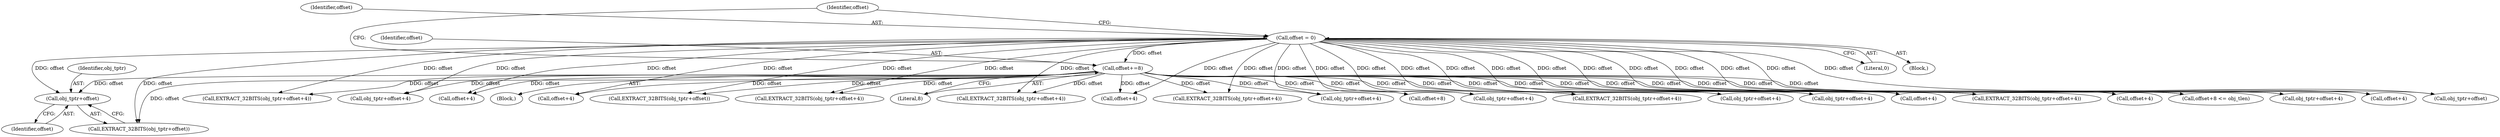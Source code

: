 digraph "0_tcpdump_d97e94223720684c6aa740ff219e0d19426c2220@pointer" {
"1001418" [label="(Call,obj_tptr+offset)"];
"1001397" [label="(Call,offset = 0)"];
"1001500" [label="(Call,offset+=8)"];
"1001493" [label="(Call,EXTRACT_32BITS(obj_tptr+offset+4))"];
"1001430" [label="(Call,obj_tptr+offset+4)"];
"1001500" [label="(Call,offset+=8)"];
"1001432" [label="(Call,offset+4)"];
"1001406" [label="(Block,)"];
"1001442" [label="(Call,offset+4)"];
"1001413" [label="(Call,EXTRACT_32BITS(obj_tptr+offset))"];
"1001429" [label="(Call,EXTRACT_32BITS(obj_tptr+offset+4))"];
"1001502" [label="(Literal,8)"];
"1001439" [label="(Call,EXTRACT_32BITS(obj_tptr+offset+4))"];
"1001458" [label="(Call,offset+4)"];
"1001485" [label="(Call,EXTRACT_32BITS(obj_tptr+offset+4))"];
"1001494" [label="(Call,obj_tptr+offset+4)"];
"1001399" [label="(Literal,0)"];
"1001397" [label="(Call,offset = 0)"];
"1001402" [label="(Call,offset+8)"];
"1001440" [label="(Call,obj_tptr+offset+4)"];
"1001420" [label="(Identifier,offset)"];
"1001398" [label="(Identifier,offset)"];
"1001455" [label="(Call,EXTRACT_32BITS(obj_tptr+offset+4))"];
"1001418" [label="(Call,obj_tptr+offset)"];
"1001456" [label="(Call,obj_tptr+offset+4)"];
"1001468" [label="(Call,obj_tptr+offset+4)"];
"1001419" [label="(Identifier,obj_tptr)"];
"1001470" [label="(Call,offset+4)"];
"1001403" [label="(Identifier,offset)"];
"1001417" [label="(Call,EXTRACT_32BITS(obj_tptr+offset))"];
"1001467" [label="(Call,EXTRACT_32BITS(obj_tptr+offset+4))"];
"1001488" [label="(Call,offset+4)"];
"1001401" [label="(Call,offset+8 <= obj_tlen)"];
"1001486" [label="(Call,obj_tptr+offset+4)"];
"1001177" [label="(Block,)"];
"1001496" [label="(Call,offset+4)"];
"1001414" [label="(Call,obj_tptr+offset)"];
"1001501" [label="(Identifier,offset)"];
"1001418" -> "1001417"  [label="AST: "];
"1001418" -> "1001420"  [label="CFG: "];
"1001419" -> "1001418"  [label="AST: "];
"1001420" -> "1001418"  [label="AST: "];
"1001417" -> "1001418"  [label="CFG: "];
"1001397" -> "1001418"  [label="DDG: offset"];
"1001500" -> "1001418"  [label="DDG: offset"];
"1001397" -> "1001177"  [label="AST: "];
"1001397" -> "1001399"  [label="CFG: "];
"1001398" -> "1001397"  [label="AST: "];
"1001399" -> "1001397"  [label="AST: "];
"1001403" -> "1001397"  [label="CFG: "];
"1001397" -> "1001401"  [label="DDG: offset"];
"1001397" -> "1001402"  [label="DDG: offset"];
"1001397" -> "1001413"  [label="DDG: offset"];
"1001397" -> "1001414"  [label="DDG: offset"];
"1001397" -> "1001417"  [label="DDG: offset"];
"1001397" -> "1001429"  [label="DDG: offset"];
"1001397" -> "1001430"  [label="DDG: offset"];
"1001397" -> "1001432"  [label="DDG: offset"];
"1001397" -> "1001439"  [label="DDG: offset"];
"1001397" -> "1001440"  [label="DDG: offset"];
"1001397" -> "1001442"  [label="DDG: offset"];
"1001397" -> "1001455"  [label="DDG: offset"];
"1001397" -> "1001456"  [label="DDG: offset"];
"1001397" -> "1001458"  [label="DDG: offset"];
"1001397" -> "1001467"  [label="DDG: offset"];
"1001397" -> "1001468"  [label="DDG: offset"];
"1001397" -> "1001470"  [label="DDG: offset"];
"1001397" -> "1001485"  [label="DDG: offset"];
"1001397" -> "1001486"  [label="DDG: offset"];
"1001397" -> "1001488"  [label="DDG: offset"];
"1001397" -> "1001493"  [label="DDG: offset"];
"1001397" -> "1001494"  [label="DDG: offset"];
"1001397" -> "1001496"  [label="DDG: offset"];
"1001397" -> "1001500"  [label="DDG: offset"];
"1001500" -> "1001406"  [label="AST: "];
"1001500" -> "1001502"  [label="CFG: "];
"1001501" -> "1001500"  [label="AST: "];
"1001502" -> "1001500"  [label="AST: "];
"1001403" -> "1001500"  [label="CFG: "];
"1001500" -> "1001401"  [label="DDG: offset"];
"1001500" -> "1001402"  [label="DDG: offset"];
"1001500" -> "1001413"  [label="DDG: offset"];
"1001500" -> "1001414"  [label="DDG: offset"];
"1001500" -> "1001417"  [label="DDG: offset"];
"1001500" -> "1001429"  [label="DDG: offset"];
"1001500" -> "1001430"  [label="DDG: offset"];
"1001500" -> "1001432"  [label="DDG: offset"];
"1001500" -> "1001439"  [label="DDG: offset"];
"1001500" -> "1001440"  [label="DDG: offset"];
"1001500" -> "1001442"  [label="DDG: offset"];
"1001500" -> "1001455"  [label="DDG: offset"];
"1001500" -> "1001456"  [label="DDG: offset"];
"1001500" -> "1001458"  [label="DDG: offset"];
"1001500" -> "1001467"  [label="DDG: offset"];
"1001500" -> "1001468"  [label="DDG: offset"];
"1001500" -> "1001470"  [label="DDG: offset"];
"1001500" -> "1001485"  [label="DDG: offset"];
"1001500" -> "1001486"  [label="DDG: offset"];
"1001500" -> "1001488"  [label="DDG: offset"];
"1001500" -> "1001493"  [label="DDG: offset"];
"1001500" -> "1001494"  [label="DDG: offset"];
"1001500" -> "1001496"  [label="DDG: offset"];
}
